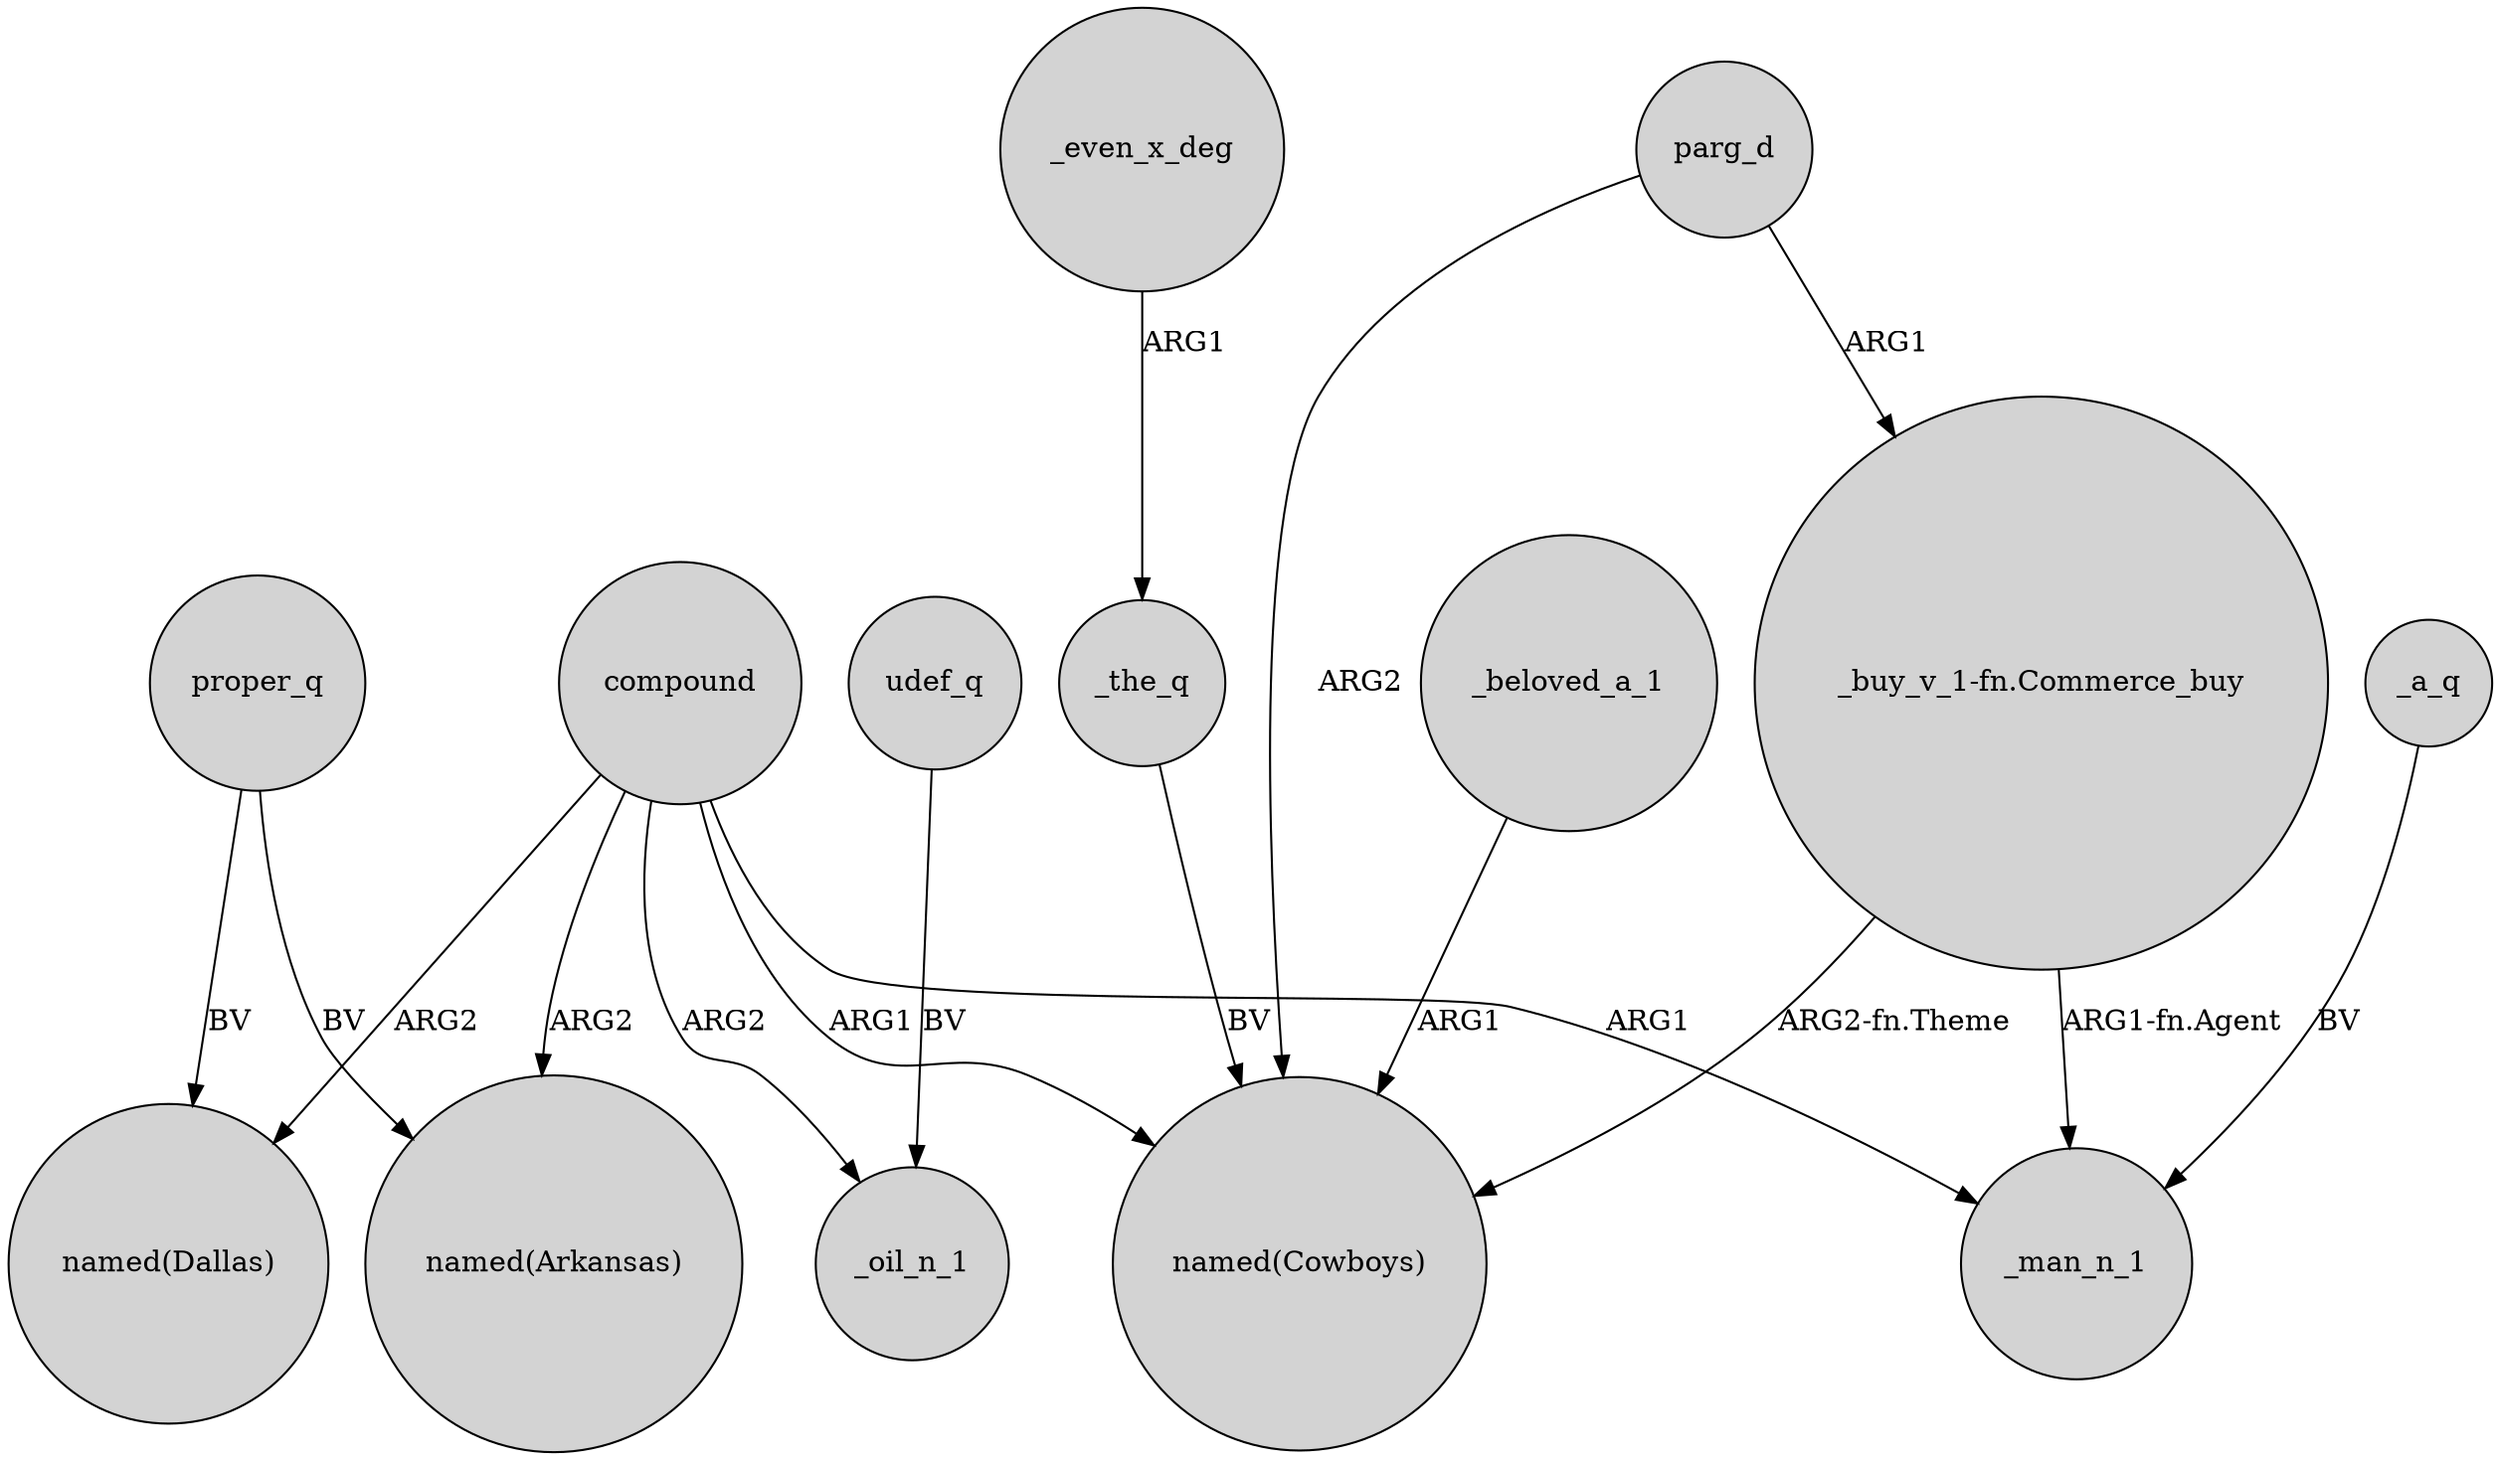 digraph {
	node [shape=circle style=filled]
	proper_q -> "named(Dallas)" [label=BV]
	"_buy_v_1-fn.Commerce_buy" -> _man_n_1 [label="ARG1-fn.Agent"]
	_the_q -> "named(Cowboys)" [label=BV]
	compound -> _man_n_1 [label=ARG1]
	proper_q -> "named(Arkansas)" [label=BV]
	_beloved_a_1 -> "named(Cowboys)" [label=ARG1]
	_a_q -> _man_n_1 [label=BV]
	compound -> "named(Cowboys)" [label=ARG1]
	"_buy_v_1-fn.Commerce_buy" -> "named(Cowboys)" [label="ARG2-fn.Theme"]
	compound -> "named(Arkansas)" [label=ARG2]
	compound -> "named(Dallas)" [label=ARG2]
	_even_x_deg -> _the_q [label=ARG1]
	parg_d -> "_buy_v_1-fn.Commerce_buy" [label=ARG1]
	udef_q -> _oil_n_1 [label=BV]
	parg_d -> "named(Cowboys)" [label=ARG2]
	compound -> _oil_n_1 [label=ARG2]
}
